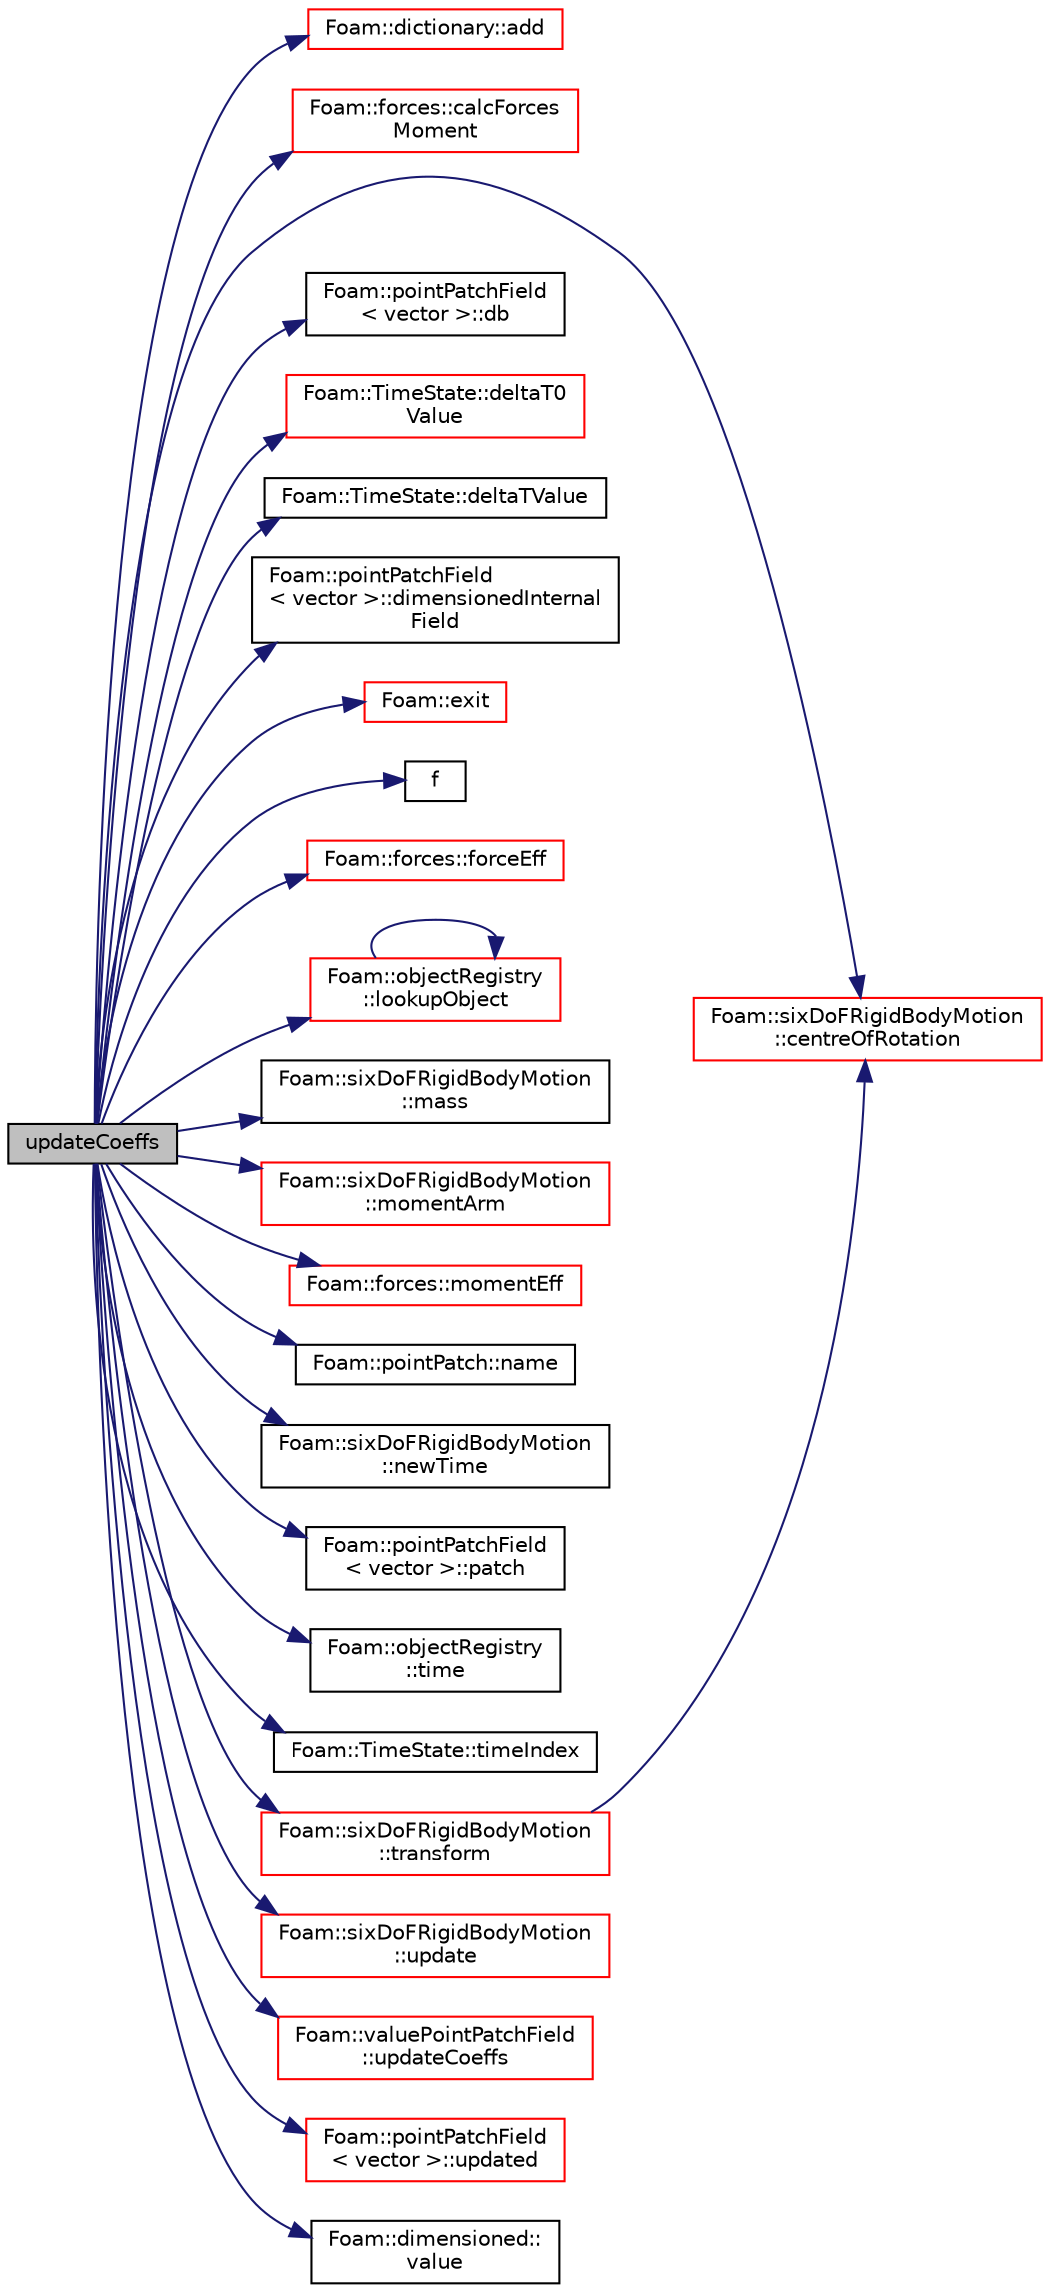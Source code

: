 digraph "updateCoeffs"
{
  bgcolor="transparent";
  edge [fontname="Helvetica",fontsize="10",labelfontname="Helvetica",labelfontsize="10"];
  node [fontname="Helvetica",fontsize="10",shape=record];
  rankdir="LR";
  Node1 [label="updateCoeffs",height=0.2,width=0.4,color="black", fillcolor="grey75", style="filled", fontcolor="black"];
  Node1 -> Node2 [color="midnightblue",fontsize="10",style="solid",fontname="Helvetica"];
  Node2 [label="Foam::dictionary::add",height=0.2,width=0.4,color="red",URL="$a00525.html#ac2ddcab42322c8d8af5e5830ab4d431b",tooltip="Add a new entry. "];
  Node1 -> Node3 [color="midnightblue",fontsize="10",style="solid",fontname="Helvetica"];
  Node3 [label="Foam::forces::calcForces\lMoment",height=0.2,width=0.4,color="red",URL="$a00857.html#a71e93fd80e1ccacbf30c602b4ea11abc",tooltip="Calculate the forces and moments. "];
  Node1 -> Node4 [color="midnightblue",fontsize="10",style="solid",fontname="Helvetica"];
  Node4 [label="Foam::sixDoFRigidBodyMotion\l::centreOfRotation",height=0.2,width=0.4,color="red",URL="$a02333.html#a2f8c6ae8506d71aa8038ba4a8f62ce3f",tooltip="Return the current centre of rotation. "];
  Node1 -> Node5 [color="midnightblue",fontsize="10",style="solid",fontname="Helvetica"];
  Node5 [label="Foam::pointPatchField\l\< vector \>::db",height=0.2,width=0.4,color="black",URL="$a01899.html#adf469b34fcd0250cef43ac4ce3f153ab",tooltip="Return local objectRegistry. "];
  Node1 -> Node6 [color="midnightblue",fontsize="10",style="solid",fontname="Helvetica"];
  Node6 [label="Foam::TimeState::deltaT0\lValue",height=0.2,width=0.4,color="red",URL="$a02623.html#aa1c3b2fbba79aff20ff144dbc33a684a",tooltip="Return old time step value. "];
  Node1 -> Node7 [color="midnightblue",fontsize="10",style="solid",fontname="Helvetica"];
  Node7 [label="Foam::TimeState::deltaTValue",height=0.2,width=0.4,color="black",URL="$a02623.html#a664afb7178a107bfcb662f688e0bcb62",tooltip="Return time step value. "];
  Node1 -> Node8 [color="midnightblue",fontsize="10",style="solid",fontname="Helvetica"];
  Node8 [label="Foam::pointPatchField\l\< vector \>::dimensionedInternal\lField",height=0.2,width=0.4,color="black",URL="$a01899.html#a610be1247df50864bd243266620f5d17",tooltip="Return dimensioned internal field reference. "];
  Node1 -> Node9 [color="midnightblue",fontsize="10",style="solid",fontname="Helvetica"];
  Node9 [label="Foam::exit",height=0.2,width=0.4,color="red",URL="$a10742.html#a06ca7250d8e89caf05243ec094843642"];
  Node1 -> Node10 [color="midnightblue",fontsize="10",style="solid",fontname="Helvetica"];
  Node10 [label="f",height=0.2,width=0.4,color="black",URL="$a03932.html#a888be93833ac7a23170555c69c690288"];
  Node1 -> Node11 [color="midnightblue",fontsize="10",style="solid",fontname="Helvetica"];
  Node11 [label="Foam::forces::forceEff",height=0.2,width=0.4,color="red",URL="$a00857.html#af170c7909515ab24efc4a20c1f0e2d71",tooltip="Return the total force. "];
  Node1 -> Node12 [color="midnightblue",fontsize="10",style="solid",fontname="Helvetica"];
  Node12 [label="Foam::objectRegistry\l::lookupObject",height=0.2,width=0.4,color="red",URL="$a01695.html#affcae20935bdf1726ec1f822228a2330",tooltip="Lookup and return the object of the given Type. "];
  Node12 -> Node12 [color="midnightblue",fontsize="10",style="solid",fontname="Helvetica"];
  Node1 -> Node13 [color="midnightblue",fontsize="10",style="solid",fontname="Helvetica"];
  Node13 [label="Foam::sixDoFRigidBodyMotion\l::mass",height=0.2,width=0.4,color="black",URL="$a02333.html#aa2d02a8d148de6c07165e04110e7a728",tooltip="Return the mass. "];
  Node1 -> Node14 [color="midnightblue",fontsize="10",style="solid",fontname="Helvetica"];
  Node14 [label="Foam::sixDoFRigidBodyMotion\l::momentArm",height=0.2,width=0.4,color="red",URL="$a02333.html#a481384ae05a5e994e021e05b45c3f79f"];
  Node1 -> Node15 [color="midnightblue",fontsize="10",style="solid",fontname="Helvetica"];
  Node15 [label="Foam::forces::momentEff",height=0.2,width=0.4,color="red",URL="$a00857.html#aa3802c64ec82d750a047d20c26775b60",tooltip="Return the total moment. "];
  Node1 -> Node16 [color="midnightblue",fontsize="10",style="solid",fontname="Helvetica"];
  Node16 [label="Foam::pointPatch::name",height=0.2,width=0.4,color="black",URL="$a01897.html#a65dfc945762998e307c02a6e6f7c5ef0",tooltip="Return name. "];
  Node1 -> Node17 [color="midnightblue",fontsize="10",style="solid",fontname="Helvetica"];
  Node17 [label="Foam::sixDoFRigidBodyMotion\l::newTime",height=0.2,width=0.4,color="black",URL="$a02333.html#a04d144c39836bb839ad0a217f1292c6d",tooltip="Store the motion state at the beginning of the time-step. "];
  Node1 -> Node18 [color="midnightblue",fontsize="10",style="solid",fontname="Helvetica"];
  Node18 [label="Foam::pointPatchField\l\< vector \>::patch",height=0.2,width=0.4,color="black",URL="$a01899.html#ade9d4b2e4be2292883c7ac23dd615177",tooltip="Return patch. "];
  Node1 -> Node19 [color="midnightblue",fontsize="10",style="solid",fontname="Helvetica"];
  Node19 [label="Foam::objectRegistry\l::time",height=0.2,width=0.4,color="black",URL="$a01695.html#a48fcf6de2789aff6b430b5fc1a05693f",tooltip="Return time. "];
  Node1 -> Node20 [color="midnightblue",fontsize="10",style="solid",fontname="Helvetica"];
  Node20 [label="Foam::TimeState::timeIndex",height=0.2,width=0.4,color="black",URL="$a02623.html#afddcdeb3f90d772e6710d657a2a6e600",tooltip="Return current time index. "];
  Node1 -> Node21 [color="midnightblue",fontsize="10",style="solid",fontname="Helvetica"];
  Node21 [label="Foam::sixDoFRigidBodyMotion\l::transform",height=0.2,width=0.4,color="red",URL="$a02333.html#a7ae5497c07eb95c569be5217c18d6883",tooltip="Transform the given initial state point by the current motion. "];
  Node21 -> Node4 [color="midnightblue",fontsize="10",style="solid",fontname="Helvetica"];
  Node1 -> Node22 [color="midnightblue",fontsize="10",style="solid",fontname="Helvetica"];
  Node22 [label="Foam::sixDoFRigidBodyMotion\l::update",height=0.2,width=0.4,color="red",URL="$a02333.html#a0ac89c146de1046c70c9d9bb79a66294",tooltip="Symplectic integration of velocities, orientation and position. "];
  Node1 -> Node23 [color="midnightblue",fontsize="10",style="solid",fontname="Helvetica"];
  Node23 [label="Foam::valuePointPatchField\l::updateCoeffs",height=0.2,width=0.4,color="red",URL="$a02787.html#a7e24eafac629d3733181cd942d4c902f",tooltip="Update the coefficients associated with the patch field. "];
  Node1 -> Node24 [color="midnightblue",fontsize="10",style="solid",fontname="Helvetica"];
  Node24 [label="Foam::pointPatchField\l\< vector \>::updated",height=0.2,width=0.4,color="red",URL="$a01899.html#a087516fc8e0613b0bf49ac8fc4b30fff",tooltip="Return true if the boundary condition has already been updated. "];
  Node1 -> Node25 [color="midnightblue",fontsize="10",style="solid",fontname="Helvetica"];
  Node25 [label="Foam::dimensioned::\lvalue",height=0.2,width=0.4,color="black",URL="$a00533.html#a080d3824651cfcf52f72acceec615aaa",tooltip="Return const reference to value. "];
}
